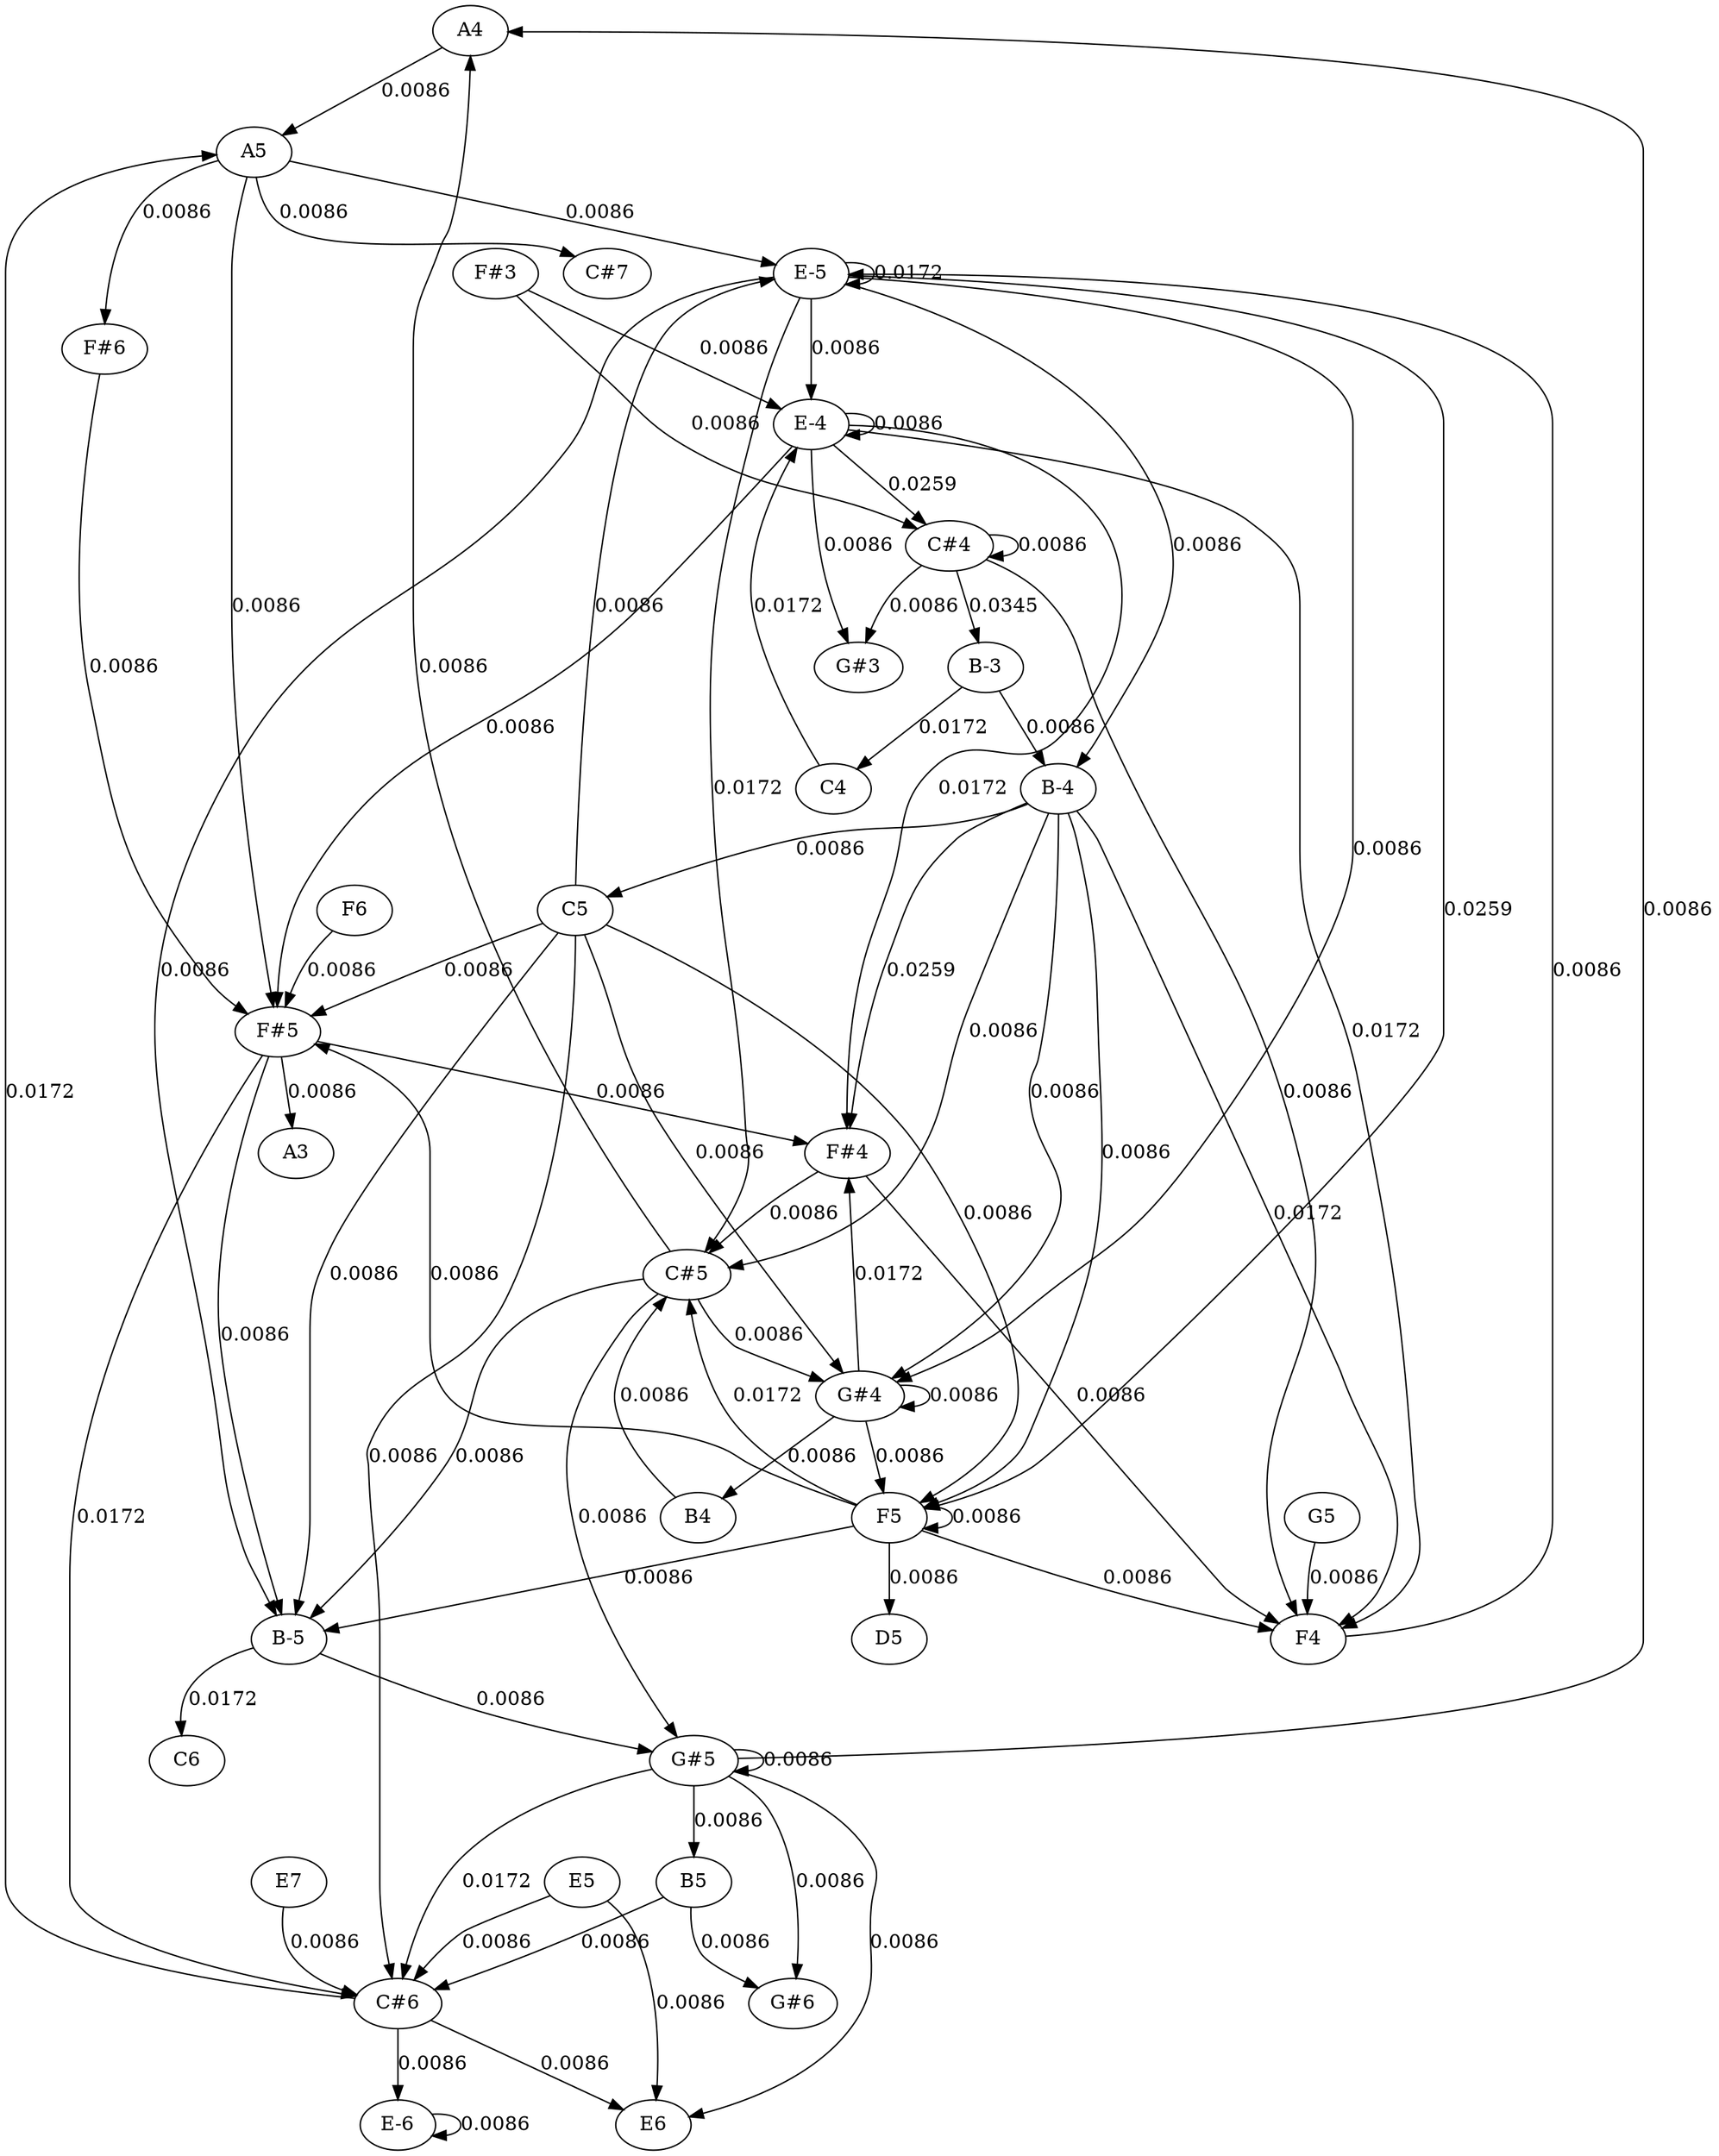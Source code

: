 strict graph {
	graph [bb="0,0,1295.5,1746"];
	node [label="\N"];
	edge [arrowtype=normal,
		dir=forward
	];
	A4	 [height="0.5",
		pos="1152,1728",
		width="0.75"];
	A5	 [height="0.5",
		pos="303,1638",
		width="0.75"];
	A4 -- A5	 [label="0.0086",
		lp="823.25,1683",
		pos="e,329.82,1641.8 1125.2,1724.2 1001.2,1711.4 483.13,1657.7 339.86,1642.8"];
	"E-5"	 [height="0.5",
		pos="945,918",
		width="0.75"];
	A5 -- "E-5"	 [label="0.0086",
		lp="1182.2,1278",
		pos="e,966.29,929.2 329.79,1634.8 453.64,1623.2 973.31,1556.2 1176,1242 1202,1201.7 1190.5,1179.8 1176,1134 1144.3,1033.8 1030.3,962.99\
 975.23,933.84"];
	"C#7"	 [height="0.5",
		pos="236,1548",
		width="0.75187"];
	A5 -- "C#7"	 [label="0.0086",
		lp="295.25,1593",
		pos="e,247.76,1564.4 291.33,1621.7 281.02,1608.1 265.82,1588.2 253.95,1572.6"];
	"F#5"	 [height="0.5",
		pos="302,1458",
		width="0.75"];
	A5 -- "F#5"	 [label="0.0086",
		lp="374.25,1548",
		pos="e,323.11,1469.3 315.12,1621.8 334.91,1595 369.85,1538.1 348,1494 344.3,1486.5 338.17,1480.2 331.57,1475.1"];
	"F#6"	 [height="0.5",
		pos="164,1548",
		width="0.75"];
	A5 -- "F#6"	 [label="0.0086",
		lp="241.25,1593",
		pos="e,177.51,1564 279.11,1629.2 262.27,1623.1 239.59,1613.7 221.5,1602 208.12,1593.3 194.91,1581.4 184.53,1571.1"];
	"B-5"	 [height="0.5",
		pos="989,378",
		width="0.75"];
	"F#5" -- "B-5"	 [label="0.0086",
		lp="210.25,918",
		pos="e,961.96,379.08 295.82,1440.1 272.34,1374.2 190,1128.4 190,919 190,919 190,919 190,467 190,389.33 794.3,380.2 951.82,379.14"];
	"C#6"	 [height="0.5",
		pos="695,108",
		width="0.75187"];
	"F#5" -- "C#6"	 [label="0.0172",
		lp="155.25,783",
		pos="e,668.04,110.36 274.97,1455.7 225.17,1451.8 124,1435.5 124,1369 124,1369 124,1369 124,1142 124,1002.8 136,968.21 136,829 136,829\
 136,829 136,197 136,144.02 532.9,117.84 657.83,110.92"];
	A3	 [height="0.5",
		pos="179,1368",
		width="0.75"];
	"F#5" -- A3	 [label="0.0086",
		lp="201.25,1413",
		pos="e,175.09,1386 274.81,1457.5 246.59,1456.5 203.55,1450 181.5,1422 175.84,1414.8 174.19,1405.3 174.3,1396.2"];
	"F#4"	 [height="0.5",
		pos="446,1368",
		width="0.75"];
	"F#5" -- "F#4"	 [label="0.0086",
		lp="406.25,1413",
		pos="e,426.43,1381 321.42,1445.1 346.22,1430 389.32,1403.6 417.75,1386.3"];
	"E-5" -- "B-5"	 [label="0.0086",
		lp="1008.2,648",
		pos="e,989,396.2 952.56,900.55 954.94,894.79 957.37,888.2 959,882 990.53,761.79 989,728.27 989,604 989,604 989,604 989,467 989,446.63\
 989,423.61 989,406.22"];
	"E-4"	 [height="0.5",
		pos="425,828",
		width="0.75"];
	"E-5" -- "E-4"	 [label="0.0086",
		lp="637.25,873",
		pos="e,450.67,833.66 919.98,910.84 904.05,907.15 882.92,902.66 864,900 809.61,892.34 668.84,901.52 617.5,882 605.2,877.33 605.96,869.47\
 594,864 582,858.51 506.48,844 460.55,835.49"];
	"E-5" -- "E-5"	 [label="0.0172",
		lp="1009.2,918",
		pos="e,969.53,909.88 969.53,926.12 980.51,926.89 990,924.19 990,918 990,913.84 985.72,911.26 979.57,910.24"];
	F5	 [height="0.5",
		pos="886,1098",
		width="0.75"];
	"E-5" -- F5	 [label="0.0259",
		lp="941.25,1008",
		pos="e,892.37,1080.3 939.86,935.81 931.6,962.62 914.71,1016.7 899,1062 898.03,1064.8 896.98,1067.7 895.93,1070.7"];
	"C#5"	 [height="0.5",
		pos="986,1278",
		width="0.75187"];
	"E-5" -- "C#5"	 [label="0.0172",
		lp="1069.2,1098",
		pos="e,996.56,1261.4 962.38,932.29 969.82,938.44 978.31,946.12 985,954 1015.5,989.9 1028.1,998.7 1041,1044 1060.9,1113.6 1045.7,1136.9\
 1024,1206 1018.8,1222.5 1009.8,1239.6 1001.8,1252.9"];
	"B-4"	 [height="0.5",
		pos="711,558",
		width="0.75"];
	"E-5" -- "B-4"	 [label="0.0086",
		lp="917.25,738",
		pos="e,738.08,560.95 940.6,899.91 924.81,839.69 869.36,638.67 822,594 802.03,575.16 771.98,566.46 748.18,562.44"];
	"G#4"	 [height="0.5",
		pos="753,1188",
		width="0.75927"];
	"E-5" -- "G#4"	 [label="0.0086",
		lp="1018.2,1053",
		pos="e,778.83,1182 955.35,934.94 978.2,972.3 1027.2,1066.1 978,1116 951.34,1143.1 845.22,1168.2 788.77,1180"];
	"F#6" -- "F#5"	 [label="0.0086",
		lp="265.25,1503",
		pos="e,282.89,1471.2 182.9,1534.9 206.51,1519.9 247.1,1494 274.24,1476.7"];
	"G#5"	 [height="0.5",
		pos="1025,288",
		width="0.75927"];
	"B-5" -- "G#5"	 [label="0.0086",
		lp="1029.2,333",
		pos="e,1018.3,305.48 995.77,360.45 1001,347.66 1008.3,329.74 1014.3,315.04"];
	C6	 [height="0.5",
		pos="952,288",
		width="0.75"];
	"B-5" -- C6	 [label="0.0172",
		lp="979.25,333",
		pos="e,952.51,306.36 974.31,362.5 969.16,356.61 963.83,349.44 960.5,342 956.96,334.11 954.87,324.97 953.65,316.53"];
	"G#4" -- F5	 [label="0.0086",
		lp="862.25,1143",
		pos="e,869.8,1112.6 774.23,1176.4 786.92,1169.9 803.21,1161 817,1152 832.47,1141.9 848.89,1129.4 861.84,1119"];
	"G#4" -- "F#4"	 [label="0.0172",
		lp="639.25,1278",
		pos="e,465.07,1355.1 732.02,1199.6 718.73,1206.4 701.24,1215.5 686,1224 608.12,1267.5 518.27,1322.3 473.84,1349.7"];
	"G#4" -- "G#4"	 [label="0.0086",
		lp="817.25,1188",
		pos="e,777.53,1179.9 777.53,1196.1 788.51,1196.9 798,1194.2 798,1188 798,1183.8 793.72,1181.3 787.57,1180.2"];
	B4	 [height="0.5",
		pos="790,1098",
		width="0.75"];
	"G#4" -- B4	 [label="0.0086",
		lp="794.25,1143",
		pos="e,783.07,1115.5 759.96,1170.4 765.33,1157.7 772.87,1139.7 779.05,1125"];
	F5 -- "B-5"	 [label="0.0086",
		lp="1075.2,738",
		pos="e,1007.3,391.61 904.84,1085 949.1,1055.1 1056,972.82 1056,874 1056,874 1056,874 1056,467 1056,438.77 1033.9,413.95 1015.1,397.92"];
	F5 -- F5	 [label="0.0086",
		lp="950.25,1098",
		pos="e,910.53,1089.9 910.53,1106.1 921.51,1106.9 931,1104.2 931,1098 931,1093.8 926.72,1091.3 920.57,1090.2"];
	F5 -- "C#5"	 [label="0.0172",
		lp="1001.2,1188",
		pos="e,986.62,1259.6 910.53,1105.8 925.27,1111.1 943.2,1120 954,1134 980.02,1167.7 985.7,1218.4 986.51,1249.5"];
	F4	 [height="0.5",
		pos="618,1008",
		width="0.75"];
	F5 -- F4	 [label="0.0086",
		lp="765.25,1053",
		pos="e,639.23,1019.2 861.85,1089.8 850.94,1086.7 837.86,1083 826,1080 790.46,1071 780.45,1073.1 745.5,1062 711.46,1051.2 673.86,1035 \
648.37,1023.4"];
	F5 -- "F#5"	 [label="0.0086",
		lp="766.25,1278",
		pos="e,326.97,1450.7 900.06,1113.9 919.54,1136.2 949.8,1178.9 926,1206 905.75,1229.1 816.38,1210.1 789,1224 729.86,1254 741.74,1296 686\
,1332 584.3,1397.6 544.51,1385.9 429,1422 398.11,1431.7 362.57,1441.3 336.95,1448.1"];
	D5	 [height="0.5",
		pos="830,1008",
		width="0.75"];
	F5 -- D5	 [label="0.0086",
		lp="852.25,1053",
		pos="e,826.99,1026.3 863.17,1088.1 851.89,1082.4 839.28,1073.9 832.5,1062 828.14,1054.4 826.68,1045.1 826.57,1036.4"];
	"C#5" -- "B-5"	 [label="0.0086",
		lp="1143.2,828",
		pos="e,1014.7,383.68 1012,1272.6 1051.9,1264.1 1124,1241.6 1124,1189 1124,1189 1124,1189 1124,467 1124,419.52 1064.7,396.31 1024.7,386.07"];
	"C#5" -- A4	 [label="0.0086",
		lp="1171.2,1503",
		pos="e,1152,1709.8 1012.7,1281.1 1059.6,1286.4 1152,1304.7 1152,1367 1152,1639 1152,1639 1152,1639 1152,1659.4 1152,1682.4 1152,1699.8"];
	"C#5" -- "G#5"	 [label="0.0086",
		lp="1219.2,783",
		pos="e,1052.3,290.51 1013.1,1275.6 1041.2,1272.9 1085.1,1264.9 1115,1242 1149.5,1215.5 1200,1067.5 1200,964 1200,964 1200,964 1200,377\
 1200,315.92 1113.8,297.23 1062.4,291.51"];
	"C#5" -- "G#4"	 [label="0.0086",
		lp="840.25,1233",
		pos="e,767.21,1203.4 959.02,1275.1 925.24,1271.8 866.27,1263.4 820.5,1242 803.67,1234.1 787.22,1221.4 774.77,1210.3"];
	"B-4" -- F5	 [label="0.0086",
		lp="773.25,828",
		pos="e,864.11,1087.1 718.52,575.46 720.9,581.22 723.34,587.81 725,594 745.93,672.07 742.57,693.61 751,774 760.2,861.71 739.09,887.4 764\
,972 777.58,1018.1 787.08,1031.2 824,1062 833.3,1069.8 844.57,1076.7 854.93,1082.3"];
	"B-4" -- "C#5"	 [label="0.0086",
		lp="841.25,918",
		pos="e,959.41,1274.5 726.22,573.18 731.87,579.14 737.89,586.44 742,594 749.93,608.59 747.81,613.93 752,630 789.23,772.64 809.36,807.22\
 823,954 823.74,961.97 826.89,965.01 823,972 815.63,985.26 806.44,981.31 794,990 762.08,1012.3 743.29,1009.6 725,1044 679.02,1130.4\
 699.15,1178.9 716,1206 740.66,1245.7 881.17,1265.8 949.15,1273.4"];
	"B-4" -- F4	 [label="0.0172",
		lp="731.25,783",
		pos="e,634.43,993.32 711,576.2 711,593.94 711,622.4 711,647 711,784 711,784 711,784 711,819.69 716.44,828.34 718,864 718.35,871.99 720.65\
,874.45 718,882 702.98,924.83 666.42,963.89 641.92,986.56"];
	C5	 [height="0.5",
		pos="711,468",
		width="0.75"];
	"B-4" -- C5	 [label="0.0086",
		lp="730.25,513",
		pos="e,711,486.05 711,539.61 711,527.24 711,510.37 711,496.22"];
	"B-4" -- "F#4"	 [label="0.0259",
		lp="318.25,963",
		pos="e,428.84,1353.8 684.19,561.2 645.24,564.95 571.09,574.19 511,594 399.91,630.62 358.82,664.02 319,774 261.69,932.28 308.07,987.33\
 343,1152 360.68,1235.4 362.14,1260.8 409,1332 412.43,1337.2 416.77,1342.2 421.27,1346.7"];
	"B-4" -- "G#4"	 [label="0.0086",
		lp="692.25,873",
		pos="e,743.93,1171 699.6,574.66 688.41,591.62 673,619.87 673,647 673,784 673,784 673,784 673,908.02 663.92,942.48 697,1062 707.02,1098.2\
 726.01,1137.4 739.08,1162"];
	"E-4" -- "E-4"	 [label="0.0086",
		lp="489.25,828",
		pos="e,449.53,819.88 449.53,836.12 460.51,836.89 470,834.19 470,828 470,823.84 465.72,821.26 459.57,820.24"];
	"E-4" -- F4	 [label="0.0172",
		lp="484.25,918",
		pos="e,592.67,1001.7 427.23,846.32 431.05,869.42 440.86,910.4 464.5,936 496.27,970.41 548.04,989.5 582.55,999.01"];
	"E-4" -- "F#5"	 [label="0.0086",
		lp="369.25,1143",
		pos="e,303.89,1439.7 418.31,845.58 416.12,851.35 413.79,857.91 412,864 349.26,1077.1 314.95,1344.4 305.05,1429.6"];
	"G#3"	 [height="0.5",
		pos="476,648",
		width="0.75927"];
	"E-4" -- "G#3"	 [label="0.0086",
		lp="475.25,738",
		pos="e,471.18,665.83 429.8,810.25 438.68,779.24 457.76,712.66 468.41,675.48"];
	"C#4"	 [height="0.5",
		pos="544,738",
		width="0.75187"];
	"E-4" -- "C#4"	 [label="0.0259",
		lp="511.25,783",
		pos="e,524.78,751.25 441.41,813.66 457.78,800.4 481.84,781.05 491.5,774 499.43,768.21 508.24,762.19 516.34,756.81"];
	"E-4" -- "F#4"	 [label="0.0172",
		lp="424.25,1098",
		pos="e,433.92,1351.8 421.79,846.11 416.13,877.75 405,947.6 405,1007 405,1279 405,1279 405,1279 405,1302.3 416.98,1326.1 427.99,1343.1"];
	"F#4" -- "C#5"	 [label="0.0086",
		lp="784.25,1323",
		pos="e,959.9,1283.3 472.05,1362.8 560.25,1348.4 847.88,1301.5 949.8,1284.9"];
	"F#4" -- F4	 [label="0.0086",
		lp="558.25,1188",
		pos="e,609.58,1025.3 453.67,1350.4 474.12,1306.3 531.87,1182.2 582,1080 589.44,1064.8 597.99,1047.9 604.89,1034.4"];
	"C#6" -- A5	 [label="0.0172",
		lp="101.25,873",
		pos="e,277.22,1632.4 668,109.7 578.41,112.19 291.52,121.77 202,144 145.41,158.05 82,138.7 82,197 82,1549 82,1549 82,1549 82,1588.4 204.86\
,1618 267.37,1630.5"];
	"E-6"	 [height="0.5",
		pos="695,18",
		width="0.75"];
	"C#6" -- "E-6"	 [label="0.0086",
		lp="714.25,63",
		pos="e,695,36.05 695,89.614 695,77.24 695,60.369 695,46.22"];
	E6	 [height="0.5",
		pos="826,18",
		width="0.75"];
	"C#6" -- E6	 [label="0.0086",
		lp="793.25,63",
		pos="e,807.52,31.284 713.38,94.547 729.27,83.788 752.88,67.834 773.5,54 781.78,48.442 790.82,42.41 799.02,36.944"];
	"B-3"	 [height="0.5",
		pos="559,648",
		width="0.75"];
	C4	 [height="0.5",
		pos="483,558",
		width="0.75"];
	"B-3" -- C4	 [label="0.0172",
		lp="547.25,603",
		pos="e,495.96,574 546.11,632.07 534.21,618.29 516.36,597.63 502.68,581.78"];
	"B-3" -- "B-4"	 [label="0.0086",
		lp="640.25,603",
		pos="e,686.53,565.95 573.05,632.39 584.85,620.77 602.61,604.73 620.5,594 638.01,583.5 659.23,575.1 676.72,569.16"];
	C4 -- "E-4"	 [label="0.0172",
		lp="439.25,693",
		pos="e,422,809.67 471.26,574.47 455.06,597.07 427.01,641.08 419.5,684 412.55,723.71 416.62,770.54 420.53,799.5"];
	F4 -- "E-5"	 [label="0.0086",
		lp="830.25,963",
		pos="e,920.14,925.69 642.58,1000.4 700.1,984.91 843.63,946.28 910.15,928.38"];
	C5 -- "B-5"	 [label="0.0086",
		lp="894.25,423",
		pos="e,965.07,386.58 735.18,459.34 784.91,443.6 898.7,407.58 955.48,389.61"];
	C5 -- "E-5"	 [label="0.0086",
		lp="962.25,693",
		pos="e,945.15,899.81 737.8,470.39 784,473.37 875.79,481.95 898,504 955.25,560.85 943.6,783.33 945,864 945.14,872.32 945.19,881.37 945.18\
,889.6"];
	C5 -- F5	 [label="0.0086",
		lp="880.25,783",
		pos="e,885.04,1079.9 728.36,482.08 754.14,502.64 801.66,545.25 822,594 858.52,681.54 878.91,978.11 884.44,1069.8"];
	C5 -- "C#6"	 [label="0.0086",
		lp="712.25,288",
		pos="e,694.38,126.2 705.5,450.34 700.21,432.79 693,404.26 693,379 693,379 693,379 693,197 693,176.63 693.54,153.6 694.06,136.22"];
	C5 -- "F#5"	 [label="0.0086",
		lp="273.25,963",
		pos="e,299.66,1439.9 683.96,468.46 586.22,467.21 257,469.49 257,557 257,874 257,874 257,874 257,909.59 254.28,918.42 253.5,954 253.33\
,962 253.1,964.01 253.5,972 262.22,1146.8 288.52,1355.8 298.29,1429.6"];
	C5 -- "G#4"	 [label="0.0086",
		lp="370.25,828",
		pos="e,727.95,1180.6 683.95,468.49 631.39,468.98 514.68,477.57 447,540 264.96,707.94 310.81,738.74 350.5,846 405.35,994.25 454.07,1023.2\
 582,1116 624.33,1146.7 681.93,1167.1 718.28,1177.8"];
	"G#5" -- A4	 [label="0.0086",
		lp="1276.2,1008",
		pos="e,1175.6,1719.2 1052.2,290.63 1086.5,293.57 1146.7,301.71 1193,324 1226.3,340.01 1257,340.07 1257,377 1257,1639 1257,1639 1257,1639\
 1257,1677.1 1215.9,1702 1185.1,1715.3"];
	"G#5" -- "C#6"	 [label="0.0172",
		lp="770.25,198",
		pos="e,701.55,125.52 1003.8,276.34 998.7,274.04 993.22,271.77 988,270 885.49,235.22 836.15,282.19 750.5,216 736.65,205.3 717.2,162.9 \
705.39,134.79"];
	"G#5" -- "G#5"	 [label="0.0086",
		lp="1089.2,288",
		pos="e,1049.5,279.88 1049.5,296.12 1060.5,296.89 1070,294.19 1070,288 1070,283.84 1065.7,281.26 1059.6,280.24"];
	"G#6"	 [height="0.5",
		pos="948,108",
		width="0.75927"];
	"G#5" -- "G#6"	 [label="0.0086",
		lp="1008.2,198",
		pos="e,954.24,125.65 1016.4,270.85 1008.9,256.59 997.98,235.15 989.5,216 982.92,201.14 967.87,161.76 957.82,135.15"];
	"G#5" -- E6	 [label="0.0086",
		lp="1042.2,153",
		pos="e,851.22,24.607 1025.9,269.79 1026.7,255.42 1027.6,234.38 1028,216 1028.3,200 1031.6,195.59 1028,180 1018,136.62 1016,120.97 984\
,90 949.29,56.398 895.93,37.009 860.99,27.228"];
	B5	 [height="0.5",
		pos="912,198",
		width="0.75"];
	"G#5" -- B5	 [label="0.0086",
		lp="941.25,243",
		pos="e,911.02,216.36 1003.7,276.51 998.64,274.2 993.18,271.89 988,270 959.63,259.66 943.06,274.11 922.5,252 916.1,245.11 913.1,235.49\
 911.82,226.33"];
	B4 -- "C#5"	 [label="0.0086",
		lp="927.25,1188",
		pos="e,970.62,1263 805.31,1112.9 839.59,1144 922.68,1219.5 963.13,1256.2"];
	B5 -- "C#6"	 [label="0.0086",
		lp="871.25,153",
		pos="e,720.59,114.64 893.14,184.93 874.22,173.23 843.96,155.59 816,144 788.07,132.42 755.02,123.14 730.52,117.05"];
	B5 -- "G#6"	 [label="0.0086",
		lp="941.25,153",
		pos="e,934.76,124.13 913.51,179.73 914.9,169.08 917.53,155.34 922.5,144 924.23,140.05 926.46,136.11 928.89,132.38"];
	"E-6" -- "E-6"	 [label="0.0086",
		lp="759.25,18",
		pos="e,719.53,9.8789 719.53,26.121 730.51,26.895 740,24.188 740,18 740,13.843 735.72,11.257 729.57,10.242"];
	"C#4" -- "B-3"	 [label="0.0345",
		lp="572.25,693",
		pos="e,556.12,665.92 546.89,720.03 549.01,707.62 551.92,690.51 554.36,676.19"];
	"C#4" -- F4	 [label="0.0086",
		lp="571.25,873",
		pos="e,614.17,990.02 554.46,754.84 562.96,768.72 574.29,789.79 579,810 582.63,825.58 586.61,831.93 579,846 572.05,858.85 558.45,851.15\
 551.5,864 547.7,871.04 547.96,874.83 551.5,882 557.32,893.8 567.04,889.52 575,900 593.38,924.19 605.08,957.3 611.56,980.26"];
	"C#4" -- "G#3"	 [label="0.0086",
		lp="528.25,693",
		pos="e,484.71,665.44 528.31,723.11 521.81,716.97 514.42,709.45 508.5,702 501.72,693.47 495.24,683.43 489.87,674.39"];
	"C#4" -- "C#4"	 [label="0.0086",
		lp="608.25,738",
		pos="e,568.53,729.88 568.53,746.12 579.51,746.89 589,744.19 589,738 589,733.84 584.72,731.26 578.57,730.24"];
	E5	 [height="0.5",
		pos="825,198",
		width="0.75"];
	E5 -- "C#6"	 [label="0.0086",
		lp="793.25,153",
		pos="e,714.36,120.75 806.23,184.62 796.39,178.03 784.19,169.72 773.5,162 762.83,154.3 760.78,151.54 750,144 741.39,137.98 731.8,131.73\
 723.07,126.2"];
	E5 -- E6	 [label="0.0086",
		lp="845.25,108",
		pos="e,825.9,36.016 825.1,179.93 825.27,148.97 825.64,83.299 825.85,46.129"];
	E7	 [height="0.5",
		pos="27,198",
		width="0.75"];
	E7 -- "C#6"	 [label="0.0086",
		lp="49.25,153",
		pos="e,667.88,109.42 22.473,179.85 20.511,168.14 20.406,153.14 29.5,144 51.79,121.59 521.08,111.93 657.88,109.59"];
	"F#3"	 [height="0.5",
		pos="539,918",
		width="0.75"];
	"F#3" -- "E-4"	 [label="0.0086",
		lp="488.25,873",
		pos="e,435.33,844.91 515.99,908.5 501.47,902.46 482.83,893.4 468.5,882 458.27,873.86 448.81,862.95 441.35,853.14"];
	"F#3" -- "C#4"	 [label="0.0086",
		lp="556.25,828",
		pos="e,541.59,756.17 536.66,899.94 535.98,894.25 535.33,887.86 535,882 532.7,841.7 536.94,795.03 540.34,766.26"];
	F6	 [height="0.5",
		pos="308,1548",
		width="0.75"];
	F6 -- "F#5"	 [label="0.0086",
		lp="325.25,1503",
		pos="e,303.16,1476.1 306.81,1529.6 305.97,1517.2 304.82,1500.4 303.86,1486.2"];
	G5	 [height="0.5",
		pos="618,1098",
		width="0.75"];
	G5 -- F4	 [label="0.0086",
		lp="637.25,1053",
		pos="e,618,1026.1 618,1079.6 618,1067.2 618,1050.4 618,1036.2"];
}
